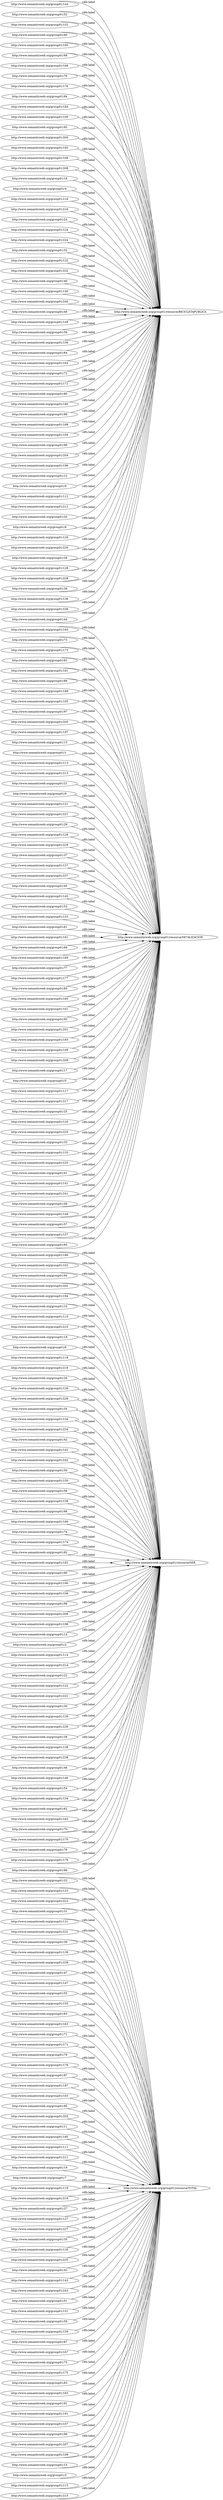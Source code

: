 digraph ar2dtool_diagram { 
rankdir=LR;
size="1501"
	"http://www.semanticweb.org/group01/23" -> "http://www.semanticweb.org/group01/resource/TOTAL" [ label = "rdfs:label" ];
	"http://www.semanticweb.org/group01/186" -> "http://www.semanticweb.org/group01/resource/SER" [ label = "rdfs:label" ];
	"http://www.semanticweb.org/group01/165" -> "http://www.semanticweb.org/group01/resource/SE?ALIZACION" [ label = "rdfs:label" ];
	"http://www.semanticweb.org/group01/144" -> "http://www.semanticweb.org/group01/resource/BICICLETAPUBLICA" [ label = "rdfs:label" ];
	"http://www.semanticweb.org/group01/123" -> "http://www.semanticweb.org/group01/resource/TOTAL" [ label = "rdfs:label" ];
	"http://www.semanticweb.org/group01/102" -> "http://www.semanticweb.org/group01/resource/SER" [ label = "rdfs:label" ];
	"http://www.semanticweb.org/group01/94" -> "http://www.semanticweb.org/group01/resource/SER" [ label = "rdfs:label" ];
	"http://www.semanticweb.org/group01/73" -> "http://www.semanticweb.org/group01/resource/SE?ALIZACION" [ label = "rdfs:label" ];
	"http://www.semanticweb.org/group01/52" -> "http://www.semanticweb.org/group01/resource/BICICLETAPUBLICA" [ label = "rdfs:label" ];
	"http://www.semanticweb.org/group01/223" -> "http://www.semanticweb.org/group01/resource/TOTAL" [ label = "rdfs:label" ];
	"http://www.semanticweb.org/group01/31" -> "http://www.semanticweb.org/group01/resource/TOTAL" [ label = "rdfs:label" ];
	"http://www.semanticweb.org/group01/202" -> "http://www.semanticweb.org/group01/resource/SER" [ label = "rdfs:label" ];
	"http://www.semanticweb.org/group01/194" -> "http://www.semanticweb.org/group01/resource/SER" [ label = "rdfs:label" ];
	"http://www.semanticweb.org/group01/10" -> "http://www.semanticweb.org/group01/resource/SER" [ label = "rdfs:label" ];
	"http://www.semanticweb.org/group01/173" -> "http://www.semanticweb.org/group01/resource/SE?ALIZACION" [ label = "rdfs:label" ];
	"http://www.semanticweb.org/group01/152" -> "http://www.semanticweb.org/group01/resource/BICICLETAPUBLICA" [ label = "rdfs:label" ];
	"http://www.semanticweb.org/group01/131" -> "http://www.semanticweb.org/group01/resource/TOTAL" [ label = "rdfs:label" ];
	"http://www.semanticweb.org/group01/110" -> "http://www.semanticweb.org/group01/resource/SER" [ label = "rdfs:label" ];
	"http://www.semanticweb.org/group01/81" -> "http://www.semanticweb.org/group01/resource/SE?ALIZACION" [ label = "rdfs:label" ];
	"http://www.semanticweb.org/group01/60" -> "http://www.semanticweb.org/group01/resource/BICICLETAPUBLICA" [ label = "rdfs:label" ];
	"http://www.semanticweb.org/group01/231" -> "http://www.semanticweb.org/group01/resource/TOTAL" [ label = "rdfs:label" ];
	"http://www.semanticweb.org/group01/210" -> "http://www.semanticweb.org/group01/resource/SER" [ label = "rdfs:label" ];
	"http://www.semanticweb.org/group01/39" -> "http://www.semanticweb.org/group01/resource/TOTAL" [ label = "rdfs:label" ];
	"http://www.semanticweb.org/group01/18" -> "http://www.semanticweb.org/group01/resource/SER" [ label = "rdfs:label" ];
	"http://www.semanticweb.org/group01/6" -> "http://www.semanticweb.org/group01/resource/SER" [ label = "rdfs:label" ];
	"http://www.semanticweb.org/group01/181" -> "http://www.semanticweb.org/group01/resource/SE?ALIZACION" [ label = "rdfs:label" ];
	"http://www.semanticweb.org/group01/160" -> "http://www.semanticweb.org/group01/resource/BICICLETAPUBLICA" [ label = "rdfs:label" ];
	"http://www.semanticweb.org/group01/139" -> "http://www.semanticweb.org/group01/resource/TOTAL" [ label = "rdfs:label" ];
	"http://www.semanticweb.org/group01/118" -> "http://www.semanticweb.org/group01/resource/SER" [ label = "rdfs:label" ];
	"http://www.semanticweb.org/group01/89" -> "http://www.semanticweb.org/group01/resource/SE?ALIZACION" [ label = "rdfs:label" ];
	"http://www.semanticweb.org/group01/68" -> "http://www.semanticweb.org/group01/resource/BICICLETAPUBLICA" [ label = "rdfs:label" ];
	"http://www.semanticweb.org/group01/239" -> "http://www.semanticweb.org/group01/resource/TOTAL" [ label = "rdfs:label" ];
	"http://www.semanticweb.org/group01/47" -> "http://www.semanticweb.org/group01/resource/TOTAL" [ label = "rdfs:label" ];
	"http://www.semanticweb.org/group01/218" -> "http://www.semanticweb.org/group01/resource/SER" [ label = "rdfs:label" ];
	"http://www.semanticweb.org/group01/26" -> "http://www.semanticweb.org/group01/resource/SER" [ label = "rdfs:label" ];
	"http://www.semanticweb.org/group01/189" -> "http://www.semanticweb.org/group01/resource/SE?ALIZACION" [ label = "rdfs:label" ];
	"http://www.semanticweb.org/group01/168" -> "http://www.semanticweb.org/group01/resource/BICICLETAPUBLICA" [ label = "rdfs:label" ];
	"http://www.semanticweb.org/group01/147" -> "http://www.semanticweb.org/group01/resource/TOTAL" [ label = "rdfs:label" ];
	"http://www.semanticweb.org/group01/126" -> "http://www.semanticweb.org/group01/resource/SER" [ label = "rdfs:label" ];
	"http://www.semanticweb.org/group01/105" -> "http://www.semanticweb.org/group01/resource/SE?ALIZACION" [ label = "rdfs:label" ];
	"http://www.semanticweb.org/group01/97" -> "http://www.semanticweb.org/group01/resource/SE?ALIZACION" [ label = "rdfs:label" ];
	"http://www.semanticweb.org/group01/76" -> "http://www.semanticweb.org/group01/resource/BICICLETAPUBLICA" [ label = "rdfs:label" ];
	"http://www.semanticweb.org/group01/55" -> "http://www.semanticweb.org/group01/resource/TOTAL" [ label = "rdfs:label" ];
	"http://www.semanticweb.org/group01/226" -> "http://www.semanticweb.org/group01/resource/SER" [ label = "rdfs:label" ];
	"http://www.semanticweb.org/group01/34" -> "http://www.semanticweb.org/group01/resource/SER" [ label = "rdfs:label" ];
	"http://www.semanticweb.org/group01/205" -> "http://www.semanticweb.org/group01/resource/SE?ALIZACION" [ label = "rdfs:label" ];
	"http://www.semanticweb.org/group01/197" -> "http://www.semanticweb.org/group01/resource/SE?ALIZACION" [ label = "rdfs:label" ];
	"http://www.semanticweb.org/group01/13" -> "http://www.semanticweb.org/group01/resource/SE?ALIZACION" [ label = "rdfs:label" ];
	"http://www.semanticweb.org/group01/1" -> "http://www.semanticweb.org/group01/resource/SE?ALIZACION" [ label = "rdfs:label" ];
	"http://www.semanticweb.org/group01/176" -> "http://www.semanticweb.org/group01/resource/BICICLETAPUBLICA" [ label = "rdfs:label" ];
	"http://www.semanticweb.org/group01/155" -> "http://www.semanticweb.org/group01/resource/TOTAL" [ label = "rdfs:label" ];
	"http://www.semanticweb.org/group01/134" -> "http://www.semanticweb.org/group01/resource/SER" [ label = "rdfs:label" ];
	"http://www.semanticweb.org/group01/113" -> "http://www.semanticweb.org/group01/resource/SE?ALIZACION" [ label = "rdfs:label" ];
	"http://www.semanticweb.org/group01/84" -> "http://www.semanticweb.org/group01/resource/BICICLETAPUBLICA" [ label = "rdfs:label" ];
	"http://www.semanticweb.org/group01/63" -> "http://www.semanticweb.org/group01/resource/TOTAL" [ label = "rdfs:label" ];
	"http://www.semanticweb.org/group01/234" -> "http://www.semanticweb.org/group01/resource/SER" [ label = "rdfs:label" ];
	"http://www.semanticweb.org/group01/42" -> "http://www.semanticweb.org/group01/resource/SER" [ label = "rdfs:label" ];
	"http://www.semanticweb.org/group01/213" -> "http://www.semanticweb.org/group01/resource/SE?ALIZACION" [ label = "rdfs:label" ];
	"http://www.semanticweb.org/group01/21" -> "http://www.semanticweb.org/group01/resource/SE?ALIZACION" [ label = "rdfs:label" ];
	"http://www.semanticweb.org/group01/9" -> "http://www.semanticweb.org/group01/resource/SE?ALIZACION" [ label = "rdfs:label" ];
	"http://www.semanticweb.org/group01/184" -> "http://www.semanticweb.org/group01/resource/BICICLETAPUBLICA" [ label = "rdfs:label" ];
	"http://www.semanticweb.org/group01/163" -> "http://www.semanticweb.org/group01/resource/TOTAL" [ label = "rdfs:label" ];
	"http://www.semanticweb.org/group01/142" -> "http://www.semanticweb.org/group01/resource/SER" [ label = "rdfs:label" ];
	"http://www.semanticweb.org/group01/121" -> "http://www.semanticweb.org/group01/resource/SE?ALIZACION" [ label = "rdfs:label" ];
	"http://www.semanticweb.org/group01/100" -> "http://www.semanticweb.org/group01/resource/BICICLETAPUBLICA" [ label = "rdfs:label" ];
	"http://www.semanticweb.org/group01/92" -> "http://www.semanticweb.org/group01/resource/BICICLETAPUBLICA" [ label = "rdfs:label" ];
	"http://www.semanticweb.org/group01/71" -> "http://www.semanticweb.org/group01/resource/TOTAL" [ label = "rdfs:label" ];
	"http://www.semanticweb.org/group01/242" -> "http://www.semanticweb.org/group01/resource/SER" [ label = "rdfs:label" ];
	"http://www.semanticweb.org/group01/50" -> "http://www.semanticweb.org/group01/resource/SER" [ label = "rdfs:label" ];
	"http://www.semanticweb.org/group01/221" -> "http://www.semanticweb.org/group01/resource/SE?ALIZACION" [ label = "rdfs:label" ];
	"http://www.semanticweb.org/group01/200" -> "http://www.semanticweb.org/group01/resource/BICICLETAPUBLICA" [ label = "rdfs:label" ];
	"http://www.semanticweb.org/group01/29" -> "http://www.semanticweb.org/group01/resource/SE?ALIZACION" [ label = "rdfs:label" ];
	"http://www.semanticweb.org/group01/192" -> "http://www.semanticweb.org/group01/resource/BICICLETAPUBLICA" [ label = "rdfs:label" ];
	"http://www.semanticweb.org/group01/171" -> "http://www.semanticweb.org/group01/resource/TOTAL" [ label = "rdfs:label" ];
	"http://www.semanticweb.org/group01/150" -> "http://www.semanticweb.org/group01/resource/SER" [ label = "rdfs:label" ];
	"http://www.semanticweb.org/group01/129" -> "http://www.semanticweb.org/group01/resource/SE?ALIZACION" [ label = "rdfs:label" ];
	"http://www.semanticweb.org/group01/108" -> "http://www.semanticweb.org/group01/resource/BICICLETAPUBLICA" [ label = "rdfs:label" ];
	"http://www.semanticweb.org/group01/79" -> "http://www.semanticweb.org/group01/resource/TOTAL" [ label = "rdfs:label" ];
	"http://www.semanticweb.org/group01/58" -> "http://www.semanticweb.org/group01/resource/SER" [ label = "rdfs:label" ];
	"http://www.semanticweb.org/group01/229" -> "http://www.semanticweb.org/group01/resource/SE?ALIZACION" [ label = "rdfs:label" ];
	"http://www.semanticweb.org/group01/37" -> "http://www.semanticweb.org/group01/resource/SE?ALIZACION" [ label = "rdfs:label" ];
	"http://www.semanticweb.org/group01/208" -> "http://www.semanticweb.org/group01/resource/BICICLETAPUBLICA" [ label = "rdfs:label" ];
	"http://www.semanticweb.org/group01/16" -> "http://www.semanticweb.org/group01/resource/BICICLETAPUBLICA" [ label = "rdfs:label" ];
	"http://www.semanticweb.org/group01/4" -> "http://www.semanticweb.org/group01/resource/BICICLETAPUBLICA" [ label = "rdfs:label" ];
	"http://www.semanticweb.org/group01/179" -> "http://www.semanticweb.org/group01/resource/TOTAL" [ label = "rdfs:label" ];
	"http://www.semanticweb.org/group01/158" -> "http://www.semanticweb.org/group01/resource/SER" [ label = "rdfs:label" ];
	"http://www.semanticweb.org/group01/137" -> "http://www.semanticweb.org/group01/resource/SE?ALIZACION" [ label = "rdfs:label" ];
	"http://www.semanticweb.org/group01/116" -> "http://www.semanticweb.org/group01/resource/BICICLETAPUBLICA" [ label = "rdfs:label" ];
	"http://www.semanticweb.org/group01/87" -> "http://www.semanticweb.org/group01/resource/TOTAL" [ label = "rdfs:label" ];
	"http://www.semanticweb.org/group01/66" -> "http://www.semanticweb.org/group01/resource/SER" [ label = "rdfs:label" ];
	"http://www.semanticweb.org/group01/237" -> "http://www.semanticweb.org/group01/resource/SE?ALIZACION" [ label = "rdfs:label" ];
	"http://www.semanticweb.org/group01/45" -> "http://www.semanticweb.org/group01/resource/SE?ALIZACION" [ label = "rdfs:label" ];
	"http://www.semanticweb.org/group01/216" -> "http://www.semanticweb.org/group01/resource/BICICLETAPUBLICA" [ label = "rdfs:label" ];
	"http://www.semanticweb.org/group01/24" -> "http://www.semanticweb.org/group01/resource/BICICLETAPUBLICA" [ label = "rdfs:label" ];
	"http://www.semanticweb.org/group01/187" -> "http://www.semanticweb.org/group01/resource/TOTAL" [ label = "rdfs:label" ];
	"http://www.semanticweb.org/group01/166" -> "http://www.semanticweb.org/group01/resource/SER" [ label = "rdfs:label" ];
	"http://www.semanticweb.org/group01/145" -> "http://www.semanticweb.org/group01/resource/SE?ALIZACION" [ label = "rdfs:label" ];
	"http://www.semanticweb.org/group01/124" -> "http://www.semanticweb.org/group01/resource/BICICLETAPUBLICA" [ label = "rdfs:label" ];
	"http://www.semanticweb.org/group01/103" -> "http://www.semanticweb.org/group01/resource/TOTAL" [ label = "rdfs:label" ];
	"http://www.semanticweb.org/group01/95" -> "http://www.semanticweb.org/group01/resource/TOTAL" [ label = "rdfs:label" ];
	"http://www.semanticweb.org/group01/74" -> "http://www.semanticweb.org/group01/resource/SER" [ label = "rdfs:label" ];
	"http://www.semanticweb.org/group01/53" -> "http://www.semanticweb.org/group01/resource/SE?ALIZACION" [ label = "rdfs:label" ];
	"http://www.semanticweb.org/group01/224" -> "http://www.semanticweb.org/group01/resource/BICICLETAPUBLICA" [ label = "rdfs:label" ];
	"http://www.semanticweb.org/group01/32" -> "http://www.semanticweb.org/group01/resource/BICICLETAPUBLICA" [ label = "rdfs:label" ];
	"http://www.semanticweb.org/group01/203" -> "http://www.semanticweb.org/group01/resource/TOTAL" [ label = "rdfs:label" ];
	"http://www.semanticweb.org/group01/11" -> "http://www.semanticweb.org/group01/resource/TOTAL" [ label = "rdfs:label" ];
	"http://www.semanticweb.org/group01/195" -> "http://www.semanticweb.org/group01/resource/TOTAL" [ label = "rdfs:label" ];
	"http://www.semanticweb.org/group01/174" -> "http://www.semanticweb.org/group01/resource/SER" [ label = "rdfs:label" ];
	"http://www.semanticweb.org/group01/153" -> "http://www.semanticweb.org/group01/resource/SE?ALIZACION" [ label = "rdfs:label" ];
	"http://www.semanticweb.org/group01/132" -> "http://www.semanticweb.org/group01/resource/BICICLETAPUBLICA" [ label = "rdfs:label" ];
	"http://www.semanticweb.org/group01/111" -> "http://www.semanticweb.org/group01/resource/TOTAL" [ label = "rdfs:label" ];
	"http://www.semanticweb.org/group01/82" -> "http://www.semanticweb.org/group01/resource/SER" [ label = "rdfs:label" ];
	"http://www.semanticweb.org/group01/61" -> "http://www.semanticweb.org/group01/resource/SE?ALIZACION" [ label = "rdfs:label" ];
	"http://www.semanticweb.org/group01/232" -> "http://www.semanticweb.org/group01/resource/BICICLETAPUBLICA" [ label = "rdfs:label" ];
	"http://www.semanticweb.org/group01/40" -> "http://www.semanticweb.org/group01/resource/BICICLETAPUBLICA" [ label = "rdfs:label" ];
	"http://www.semanticweb.org/group01/211" -> "http://www.semanticweb.org/group01/resource/TOTAL" [ label = "rdfs:label" ];
	"http://www.semanticweb.org/group01/19" -> "http://www.semanticweb.org/group01/resource/TOTAL" [ label = "rdfs:label" ];
	"http://www.semanticweb.org/group01/7" -> "http://www.semanticweb.org/group01/resource/TOTAL" [ label = "rdfs:label" ];
	"http://www.semanticweb.org/group01/182" -> "http://www.semanticweb.org/group01/resource/SER" [ label = "rdfs:label" ];
	"http://www.semanticweb.org/group01/161" -> "http://www.semanticweb.org/group01/resource/SE?ALIZACION" [ label = "rdfs:label" ];
	"http://www.semanticweb.org/group01/140" -> "http://www.semanticweb.org/group01/resource/BICICLETAPUBLICA" [ label = "rdfs:label" ];
	"http://www.semanticweb.org/group01/119" -> "http://www.semanticweb.org/group01/resource/TOTAL" [ label = "rdfs:label" ];
	"http://www.semanticweb.org/group01/90" -> "http://www.semanticweb.org/group01/resource/SER" [ label = "rdfs:label" ];
	"http://www.semanticweb.org/group01/240" -> "http://www.semanticweb.org/group01/resource/BICICLETAPUBLICA" [ label = "rdfs:label" ];
	"http://www.semanticweb.org/group01/69" -> "http://www.semanticweb.org/group01/resource/SE?ALIZACION" [ label = "rdfs:label" ];
	"http://www.semanticweb.org/group01/48" -> "http://www.semanticweb.org/group01/resource/BICICLETAPUBLICA" [ label = "rdfs:label" ];
	"http://www.semanticweb.org/group01/219" -> "http://www.semanticweb.org/group01/resource/TOTAL" [ label = "rdfs:label" ];
	"http://www.semanticweb.org/group01/27" -> "http://www.semanticweb.org/group01/resource/TOTAL" [ label = "rdfs:label" ];
	"http://www.semanticweb.org/group01/190" -> "http://www.semanticweb.org/group01/resource/SER" [ label = "rdfs:label" ];
	"http://www.semanticweb.org/group01/169" -> "http://www.semanticweb.org/group01/resource/SE?ALIZACION" [ label = "rdfs:label" ];
	"http://www.semanticweb.org/group01/148" -> "http://www.semanticweb.org/group01/resource/BICICLETAPUBLICA" [ label = "rdfs:label" ];
	"http://www.semanticweb.org/group01/127" -> "http://www.semanticweb.org/group01/resource/TOTAL" [ label = "rdfs:label" ];
	"http://www.semanticweb.org/group01/106" -> "http://www.semanticweb.org/group01/resource/SER" [ label = "rdfs:label" ];
	"http://www.semanticweb.org/group01/98" -> "http://www.semanticweb.org/group01/resource/SER" [ label = "rdfs:label" ];
	"http://www.semanticweb.org/group01/77" -> "http://www.semanticweb.org/group01/resource/SE?ALIZACION" [ label = "rdfs:label" ];
	"http://www.semanticweb.org/group01/56" -> "http://www.semanticweb.org/group01/resource/BICICLETAPUBLICA" [ label = "rdfs:label" ];
	"http://www.semanticweb.org/group01/227" -> "http://www.semanticweb.org/group01/resource/TOTAL" [ label = "rdfs:label" ];
	"http://www.semanticweb.org/group01/35" -> "http://www.semanticweb.org/group01/resource/TOTAL" [ label = "rdfs:label" ];
	"http://www.semanticweb.org/group01/206" -> "http://www.semanticweb.org/group01/resource/SER" [ label = "rdfs:label" ];
	"http://www.semanticweb.org/group01/198" -> "http://www.semanticweb.org/group01/resource/SER" [ label = "rdfs:label" ];
	"http://www.semanticweb.org/group01/14" -> "http://www.semanticweb.org/group01/resource/SER" [ label = "rdfs:label" ];
	"http://www.semanticweb.org/group01/2" -> "http://www.semanticweb.org/group01/resource/SER" [ label = "rdfs:label" ];
	"http://www.semanticweb.org/group01/177" -> "http://www.semanticweb.org/group01/resource/SE?ALIZACION" [ label = "rdfs:label" ];
	"http://www.semanticweb.org/group01/156" -> "http://www.semanticweb.org/group01/resource/BICICLETAPUBLICA" [ label = "rdfs:label" ];
	"http://www.semanticweb.org/group01/135" -> "http://www.semanticweb.org/group01/resource/TOTAL" [ label = "rdfs:label" ];
	"http://www.semanticweb.org/group01/114" -> "http://www.semanticweb.org/group01/resource/SER" [ label = "rdfs:label" ];
	"http://www.semanticweb.org/group01/85" -> "http://www.semanticweb.org/group01/resource/SE?ALIZACION" [ label = "rdfs:label" ];
	"http://www.semanticweb.org/group01/64" -> "http://www.semanticweb.org/group01/resource/BICICLETAPUBLICA" [ label = "rdfs:label" ];
	"http://www.semanticweb.org/group01/235" -> "http://www.semanticweb.org/group01/resource/TOTAL" [ label = "rdfs:label" ];
	"http://www.semanticweb.org/group01/43" -> "http://www.semanticweb.org/group01/resource/TOTAL" [ label = "rdfs:label" ];
	"http://www.semanticweb.org/group01/214" -> "http://www.semanticweb.org/group01/resource/SER" [ label = "rdfs:label" ];
	"http://www.semanticweb.org/group01/22" -> "http://www.semanticweb.org/group01/resource/SER" [ label = "rdfs:label" ];
	"http://www.semanticweb.org/group01/185" -> "http://www.semanticweb.org/group01/resource/SE?ALIZACION" [ label = "rdfs:label" ];
	"http://www.semanticweb.org/group01/164" -> "http://www.semanticweb.org/group01/resource/BICICLETAPUBLICA" [ label = "rdfs:label" ];
	"http://www.semanticweb.org/group01/143" -> "http://www.semanticweb.org/group01/resource/TOTAL" [ label = "rdfs:label" ];
	"http://www.semanticweb.org/group01/122" -> "http://www.semanticweb.org/group01/resource/SER" [ label = "rdfs:label" ];
	"http://www.semanticweb.org/group01/101" -> "http://www.semanticweb.org/group01/resource/SE?ALIZACION" [ label = "rdfs:label" ];
	"http://www.semanticweb.org/group01/93" -> "http://www.semanticweb.org/group01/resource/SE?ALIZACION" [ label = "rdfs:label" ];
	"http://www.semanticweb.org/group01/243" -> "http://www.semanticweb.org/group01/resource/TOTAL" [ label = "rdfs:label" ];
	"http://www.semanticweb.org/group01/72" -> "http://www.semanticweb.org/group01/resource/BICICLETAPUBLICA" [ label = "rdfs:label" ];
	"http://www.semanticweb.org/group01/222" -> "http://www.semanticweb.org/group01/resource/SER" [ label = "rdfs:label" ];
	"http://www.semanticweb.org/group01/51" -> "http://www.semanticweb.org/group01/resource/TOTAL" [ label = "rdfs:label" ];
	"http://www.semanticweb.org/group01/201" -> "http://www.semanticweb.org/group01/resource/SE?ALIZACION" [ label = "rdfs:label" ];
	"http://www.semanticweb.org/group01/30" -> "http://www.semanticweb.org/group01/resource/SER" [ label = "rdfs:label" ];
	"http://www.semanticweb.org/group01/193" -> "http://www.semanticweb.org/group01/resource/SE?ALIZACION" [ label = "rdfs:label" ];
	"http://www.semanticweb.org/group01/172" -> "http://www.semanticweb.org/group01/resource/BICICLETAPUBLICA" [ label = "rdfs:label" ];
	"http://www.semanticweb.org/group01/151" -> "http://www.semanticweb.org/group01/resource/TOTAL" [ label = "rdfs:label" ];
	"http://www.semanticweb.org/group01/130" -> "http://www.semanticweb.org/group01/resource/SER" [ label = "rdfs:label" ];
	"http://www.semanticweb.org/group01/109" -> "http://www.semanticweb.org/group01/resource/SE?ALIZACION" [ label = "rdfs:label" ];
	"http://www.semanticweb.org/group01/80" -> "http://www.semanticweb.org/group01/resource/BICICLETAPUBLICA" [ label = "rdfs:label" ];
	"http://www.semanticweb.org/group01/230" -> "http://www.semanticweb.org/group01/resource/SER" [ label = "rdfs:label" ];
	"http://www.semanticweb.org/group01/59" -> "http://www.semanticweb.org/group01/resource/TOTAL" [ label = "rdfs:label" ];
	"http://www.semanticweb.org/group01/209" -> "http://www.semanticweb.org/group01/resource/SE?ALIZACION" [ label = "rdfs:label" ];
	"http://www.semanticweb.org/group01/38" -> "http://www.semanticweb.org/group01/resource/SER" [ label = "rdfs:label" ];
	"http://www.semanticweb.org/group01/17" -> "http://www.semanticweb.org/group01/resource/SE?ALIZACION" [ label = "rdfs:label" ];
	"http://www.semanticweb.org/group01/180" -> "http://www.semanticweb.org/group01/resource/BICICLETAPUBLICA" [ label = "rdfs:label" ];
	"http://www.semanticweb.org/group01/5" -> "http://www.semanticweb.org/group01/resource/SE?ALIZACION" [ label = "rdfs:label" ];
	"http://www.semanticweb.org/group01/159" -> "http://www.semanticweb.org/group01/resource/TOTAL" [ label = "rdfs:label" ];
	"http://www.semanticweb.org/group01/138" -> "http://www.semanticweb.org/group01/resource/SER" [ label = "rdfs:label" ];
	"http://www.semanticweb.org/group01/117" -> "http://www.semanticweb.org/group01/resource/SE?ALIZACION" [ label = "rdfs:label" ];
	"http://www.semanticweb.org/group01/88" -> "http://www.semanticweb.org/group01/resource/BICICLETAPUBLICA" [ label = "rdfs:label" ];
	"http://www.semanticweb.org/group01/238" -> "http://www.semanticweb.org/group01/resource/SER" [ label = "rdfs:label" ];
	"http://www.semanticweb.org/group01/67" -> "http://www.semanticweb.org/group01/resource/TOTAL" [ label = "rdfs:label" ];
	"http://www.semanticweb.org/group01/217" -> "http://www.semanticweb.org/group01/resource/SE?ALIZACION" [ label = "rdfs:label" ];
	"http://www.semanticweb.org/group01/46" -> "http://www.semanticweb.org/group01/resource/SER" [ label = "rdfs:label" ];
	"http://www.semanticweb.org/group01/25" -> "http://www.semanticweb.org/group01/resource/SE?ALIZACION" [ label = "rdfs:label" ];
	"http://www.semanticweb.org/group01/188" -> "http://www.semanticweb.org/group01/resource/BICICLETAPUBLICA" [ label = "rdfs:label" ];
	"http://www.semanticweb.org/group01/167" -> "http://www.semanticweb.org/group01/resource/TOTAL" [ label = "rdfs:label" ];
	"http://www.semanticweb.org/group01/146" -> "http://www.semanticweb.org/group01/resource/SER" [ label = "rdfs:label" ];
	"http://www.semanticweb.org/group01/125" -> "http://www.semanticweb.org/group01/resource/SE?ALIZACION" [ label = "rdfs:label" ];
	"http://www.semanticweb.org/group01/104" -> "http://www.semanticweb.org/group01/resource/BICICLETAPUBLICA" [ label = "rdfs:label" ];
	"http://www.semanticweb.org/group01/96" -> "http://www.semanticweb.org/group01/resource/BICICLETAPUBLICA" [ label = "rdfs:label" ];
	"http://www.semanticweb.org/group01/75" -> "http://www.semanticweb.org/group01/resource/TOTAL" [ label = "rdfs:label" ];
	"http://www.semanticweb.org/group01/225" -> "http://www.semanticweb.org/group01/resource/SE?ALIZACION" [ label = "rdfs:label" ];
	"http://www.semanticweb.org/group01/54" -> "http://www.semanticweb.org/group01/resource/SER" [ label = "rdfs:label" ];
	"http://www.semanticweb.org/group01/204" -> "http://www.semanticweb.org/group01/resource/BICICLETAPUBLICA" [ label = "rdfs:label" ];
	"http://www.semanticweb.org/group01/33" -> "http://www.semanticweb.org/group01/resource/SE?ALIZACION" [ label = "rdfs:label" ];
	"http://www.semanticweb.org/group01/196" -> "http://www.semanticweb.org/group01/resource/BICICLETAPUBLICA" [ label = "rdfs:label" ];
	"http://www.semanticweb.org/group01/12" -> "http://www.semanticweb.org/group01/resource/BICICLETAPUBLICA" [ label = "rdfs:label" ];
	"http://www.semanticweb.org/group01/0" -> "http://www.semanticweb.org/group01/resource/BICICLETAPUBLICA" [ label = "rdfs:label" ];
	"http://www.semanticweb.org/group01/175" -> "http://www.semanticweb.org/group01/resource/TOTAL" [ label = "rdfs:label" ];
	"http://www.semanticweb.org/group01/154" -> "http://www.semanticweb.org/group01/resource/SER" [ label = "rdfs:label" ];
	"http://www.semanticweb.org/group01/133" -> "http://www.semanticweb.org/group01/resource/SE?ALIZACION" [ label = "rdfs:label" ];
	"http://www.semanticweb.org/group01/112" -> "http://www.semanticweb.org/group01/resource/BICICLETAPUBLICA" [ label = "rdfs:label" ];
	"http://www.semanticweb.org/group01/83" -> "http://www.semanticweb.org/group01/resource/TOTAL" [ label = "rdfs:label" ];
	"http://www.semanticweb.org/group01/233" -> "http://www.semanticweb.org/group01/resource/SE?ALIZACION" [ label = "rdfs:label" ];
	"http://www.semanticweb.org/group01/62" -> "http://www.semanticweb.org/group01/resource/SER" [ label = "rdfs:label" ];
	"http://www.semanticweb.org/group01/212" -> "http://www.semanticweb.org/group01/resource/BICICLETAPUBLICA" [ label = "rdfs:label" ];
	"http://www.semanticweb.org/group01/41" -> "http://www.semanticweb.org/group01/resource/SE?ALIZACION" [ label = "rdfs:label" ];
	"http://www.semanticweb.org/group01/20" -> "http://www.semanticweb.org/group01/resource/BICICLETAPUBLICA" [ label = "rdfs:label" ];
	"http://www.semanticweb.org/group01/183" -> "http://www.semanticweb.org/group01/resource/TOTAL" [ label = "rdfs:label" ];
	"http://www.semanticweb.org/group01/8" -> "http://www.semanticweb.org/group01/resource/BICICLETAPUBLICA" [ label = "rdfs:label" ];
	"http://www.semanticweb.org/group01/162" -> "http://www.semanticweb.org/group01/resource/SER" [ label = "rdfs:label" ];
	"http://www.semanticweb.org/group01/141" -> "http://www.semanticweb.org/group01/resource/SE?ALIZACION" [ label = "rdfs:label" ];
	"http://www.semanticweb.org/group01/120" -> "http://www.semanticweb.org/group01/resource/BICICLETAPUBLICA" [ label = "rdfs:label" ];
	"http://www.semanticweb.org/group01/91" -> "http://www.semanticweb.org/group01/resource/TOTAL" [ label = "rdfs:label" ];
	"http://www.semanticweb.org/group01/241" -> "http://www.semanticweb.org/group01/resource/SE?ALIZACION" [ label = "rdfs:label" ];
	"http://www.semanticweb.org/group01/70" -> "http://www.semanticweb.org/group01/resource/SER" [ label = "rdfs:label" ];
	"http://www.semanticweb.org/group01/220" -> "http://www.semanticweb.org/group01/resource/BICICLETAPUBLICA" [ label = "rdfs:label" ];
	"http://www.semanticweb.org/group01/49" -> "http://www.semanticweb.org/group01/resource/SE?ALIZACION" [ label = "rdfs:label" ];
	"http://www.semanticweb.org/group01/28" -> "http://www.semanticweb.org/group01/resource/BICICLETAPUBLICA" [ label = "rdfs:label" ];
	"http://www.semanticweb.org/group01/191" -> "http://www.semanticweb.org/group01/resource/TOTAL" [ label = "rdfs:label" ];
	"http://www.semanticweb.org/group01/170" -> "http://www.semanticweb.org/group01/resource/SER" [ label = "rdfs:label" ];
	"http://www.semanticweb.org/group01/149" -> "http://www.semanticweb.org/group01/resource/SE?ALIZACION" [ label = "rdfs:label" ];
	"http://www.semanticweb.org/group01/128" -> "http://www.semanticweb.org/group01/resource/BICICLETAPUBLICA" [ label = "rdfs:label" ];
	"http://www.semanticweb.org/group01/107" -> "http://www.semanticweb.org/group01/resource/TOTAL" [ label = "rdfs:label" ];
	"http://www.semanticweb.org/group01/99" -> "http://www.semanticweb.org/group01/resource/TOTAL" [ label = "rdfs:label" ];
	"http://www.semanticweb.org/group01/78" -> "http://www.semanticweb.org/group01/resource/SER" [ label = "rdfs:label" ];
	"http://www.semanticweb.org/group01/228" -> "http://www.semanticweb.org/group01/resource/BICICLETAPUBLICA" [ label = "rdfs:label" ];
	"http://www.semanticweb.org/group01/57" -> "http://www.semanticweb.org/group01/resource/SE?ALIZACION" [ label = "rdfs:label" ];
	"http://www.semanticweb.org/group01/207" -> "http://www.semanticweb.org/group01/resource/TOTAL" [ label = "rdfs:label" ];
	"http://www.semanticweb.org/group01/36" -> "http://www.semanticweb.org/group01/resource/BICICLETAPUBLICA" [ label = "rdfs:label" ];
	"http://www.semanticweb.org/group01/199" -> "http://www.semanticweb.org/group01/resource/TOTAL" [ label = "rdfs:label" ];
	"http://www.semanticweb.org/group01/15" -> "http://www.semanticweb.org/group01/resource/TOTAL" [ label = "rdfs:label" ];
	"http://www.semanticweb.org/group01/3" -> "http://www.semanticweb.org/group01/resource/TOTAL" [ label = "rdfs:label" ];
	"http://www.semanticweb.org/group01/178" -> "http://www.semanticweb.org/group01/resource/SER" [ label = "rdfs:label" ];
	"http://www.semanticweb.org/group01/157" -> "http://www.semanticweb.org/group01/resource/SE?ALIZACION" [ label = "rdfs:label" ];
	"http://www.semanticweb.org/group01/136" -> "http://www.semanticweb.org/group01/resource/BICICLETAPUBLICA" [ label = "rdfs:label" ];
	"http://www.semanticweb.org/group01/115" -> "http://www.semanticweb.org/group01/resource/TOTAL" [ label = "rdfs:label" ];
	"http://www.semanticweb.org/group01/86" -> "http://www.semanticweb.org/group01/resource/SER" [ label = "rdfs:label" ];
	"http://www.semanticweb.org/group01/236" -> "http://www.semanticweb.org/group01/resource/BICICLETAPUBLICA" [ label = "rdfs:label" ];
	"http://www.semanticweb.org/group01/65" -> "http://www.semanticweb.org/group01/resource/SE?ALIZACION" [ label = "rdfs:label" ];
	"http://www.semanticweb.org/group01/215" -> "http://www.semanticweb.org/group01/resource/TOTAL" [ label = "rdfs:label" ];
	"http://www.semanticweb.org/group01/44" -> "http://www.semanticweb.org/group01/resource/BICICLETAPUBLICA" [ label = "rdfs:label" ];

}
